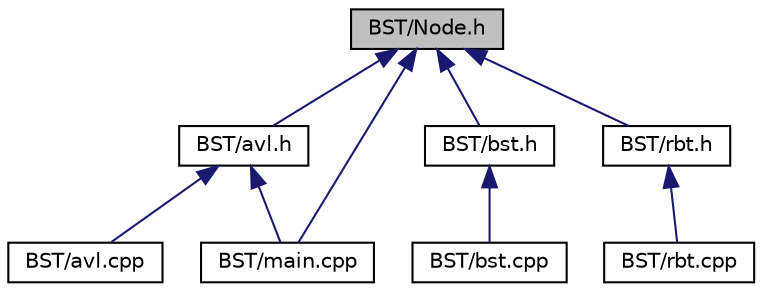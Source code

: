 digraph "BST/Node.h"
{
  edge [fontname="Helvetica",fontsize="10",labelfontname="Helvetica",labelfontsize="10"];
  node [fontname="Helvetica",fontsize="10",shape=record];
  Node1 [label="BST/Node.h",height=0.2,width=0.4,color="black", fillcolor="grey75", style="filled", fontcolor="black"];
  Node1 -> Node2 [dir="back",color="midnightblue",fontsize="10",style="solid",fontname="Helvetica"];
  Node2 [label="BST/avl.h",height=0.2,width=0.4,color="black", fillcolor="white", style="filled",URL="$avl_8h.html"];
  Node2 -> Node3 [dir="back",color="midnightblue",fontsize="10",style="solid",fontname="Helvetica"];
  Node3 [label="BST/avl.cpp",height=0.2,width=0.4,color="black", fillcolor="white", style="filled",URL="$avl_8cpp.html"];
  Node2 -> Node4 [dir="back",color="midnightblue",fontsize="10",style="solid",fontname="Helvetica"];
  Node4 [label="BST/main.cpp",height=0.2,width=0.4,color="black", fillcolor="white", style="filled",URL="$_b_s_t_2main_8cpp.html"];
  Node1 -> Node5 [dir="back",color="midnightblue",fontsize="10",style="solid",fontname="Helvetica"];
  Node5 [label="BST/bst.h",height=0.2,width=0.4,color="black", fillcolor="white", style="filled",URL="$bst_8h.html"];
  Node5 -> Node6 [dir="back",color="midnightblue",fontsize="10",style="solid",fontname="Helvetica"];
  Node6 [label="BST/bst.cpp",height=0.2,width=0.4,color="black", fillcolor="white", style="filled",URL="$bst_8cpp.html"];
  Node1 -> Node4 [dir="back",color="midnightblue",fontsize="10",style="solid",fontname="Helvetica"];
  Node1 -> Node7 [dir="back",color="midnightblue",fontsize="10",style="solid",fontname="Helvetica"];
  Node7 [label="BST/rbt.h",height=0.2,width=0.4,color="black", fillcolor="white", style="filled",URL="$rbt_8h.html"];
  Node7 -> Node8 [dir="back",color="midnightblue",fontsize="10",style="solid",fontname="Helvetica"];
  Node8 [label="BST/rbt.cpp",height=0.2,width=0.4,color="black", fillcolor="white", style="filled",URL="$rbt_8cpp.html"];
}
